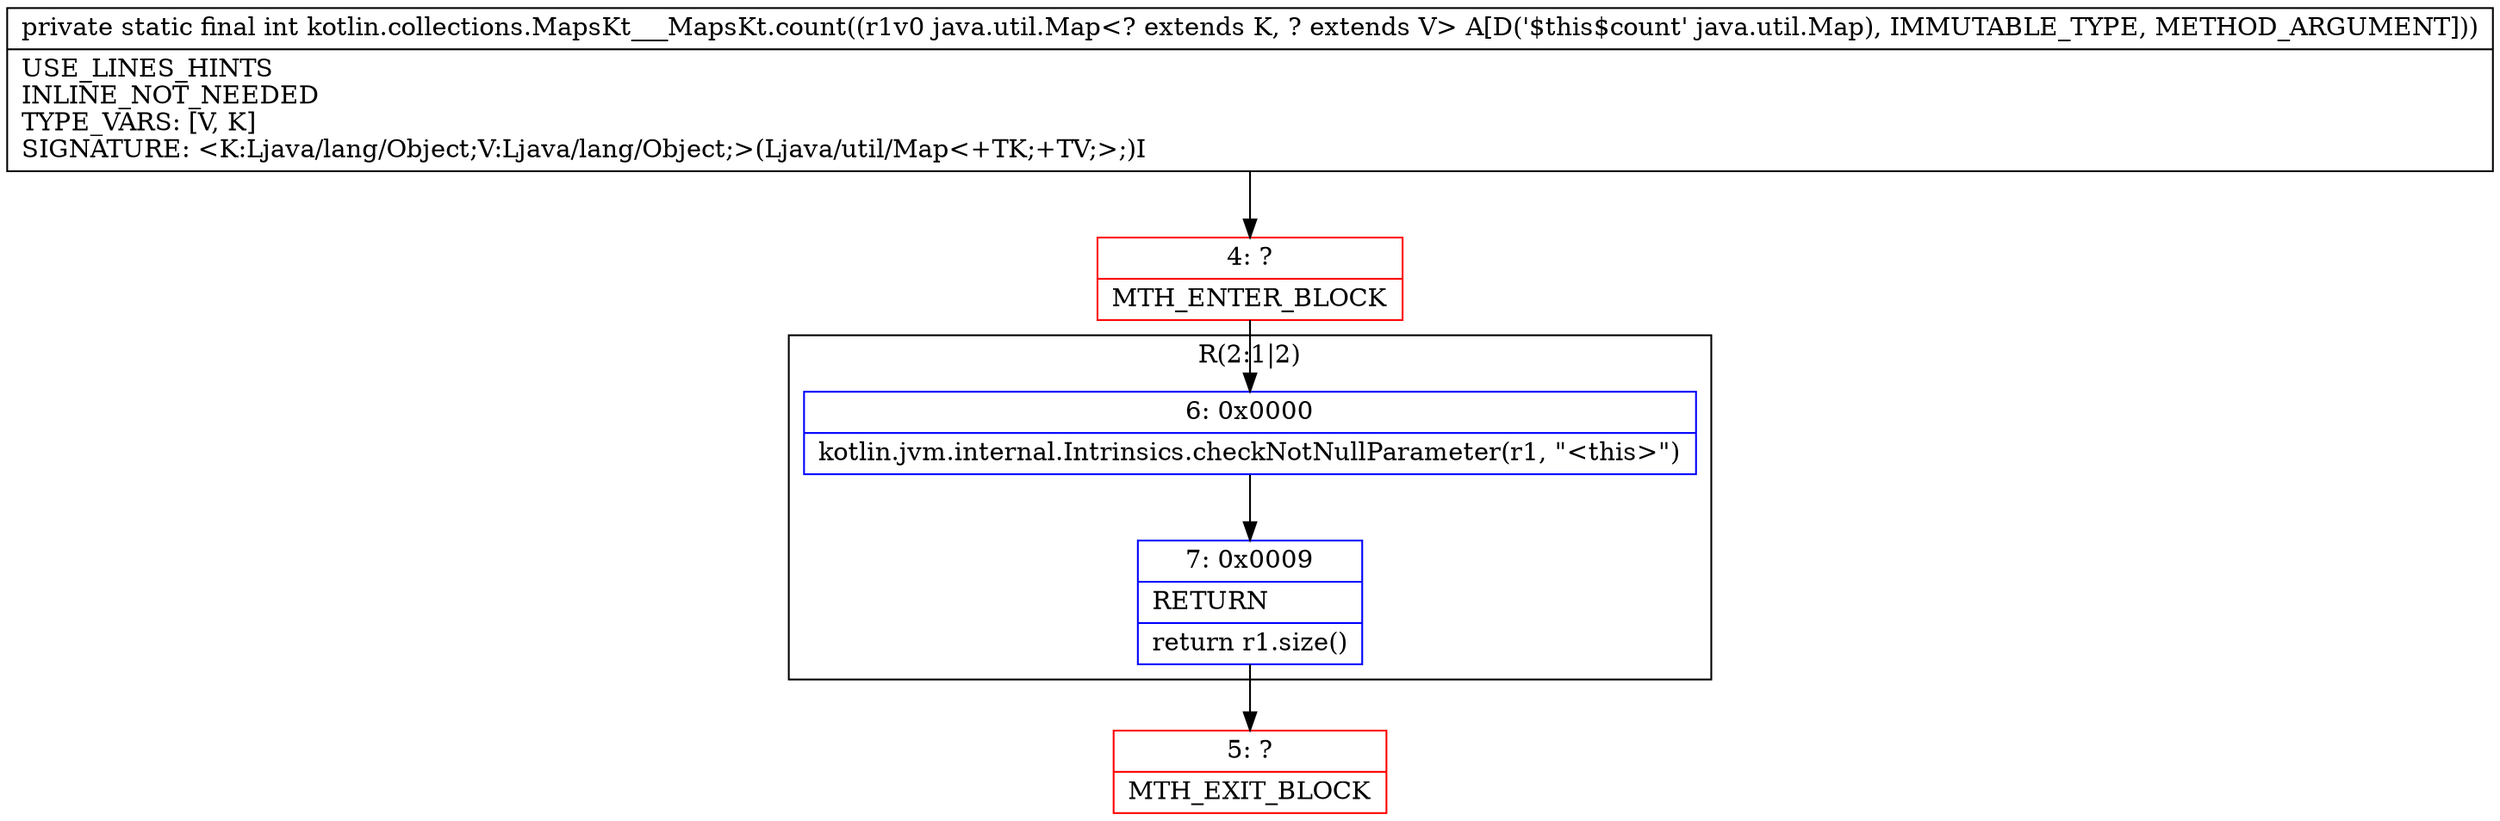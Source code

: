 digraph "CFG forkotlin.collections.MapsKt___MapsKt.count(Ljava\/util\/Map;)I" {
subgraph cluster_Region_11006918 {
label = "R(2:1|2)";
node [shape=record,color=blue];
Node_6 [shape=record,label="{6\:\ 0x0000|kotlin.jvm.internal.Intrinsics.checkNotNullParameter(r1, \"\<this\>\")\l}"];
Node_7 [shape=record,label="{7\:\ 0x0009|RETURN\l|return r1.size()\l}"];
}
Node_4 [shape=record,color=red,label="{4\:\ ?|MTH_ENTER_BLOCK\l}"];
Node_5 [shape=record,color=red,label="{5\:\ ?|MTH_EXIT_BLOCK\l}"];
MethodNode[shape=record,label="{private static final int kotlin.collections.MapsKt___MapsKt.count((r1v0 java.util.Map\<? extends K, ? extends V\> A[D('$this$count' java.util.Map), IMMUTABLE_TYPE, METHOD_ARGUMENT]))  | USE_LINES_HINTS\lINLINE_NOT_NEEDED\lTYPE_VARS: [V, K]\lSIGNATURE: \<K:Ljava\/lang\/Object;V:Ljava\/lang\/Object;\>(Ljava\/util\/Map\<+TK;+TV;\>;)I\l}"];
MethodNode -> Node_4;Node_6 -> Node_7;
Node_7 -> Node_5;
Node_4 -> Node_6;
}

